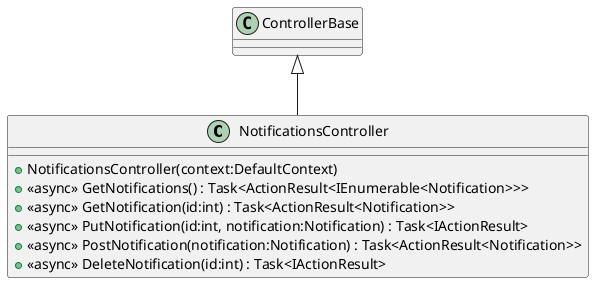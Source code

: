 @startuml
class NotificationsController {
    + NotificationsController(context:DefaultContext)
    + <<async>> GetNotifications() : Task<ActionResult<IEnumerable<Notification>>>
    + <<async>> GetNotification(id:int) : Task<ActionResult<Notification>>
    + <<async>> PutNotification(id:int, notification:Notification) : Task<IActionResult>
    + <<async>> PostNotification(notification:Notification) : Task<ActionResult<Notification>>
    + <<async>> DeleteNotification(id:int) : Task<IActionResult>
}
ControllerBase <|-- NotificationsController
@enduml

